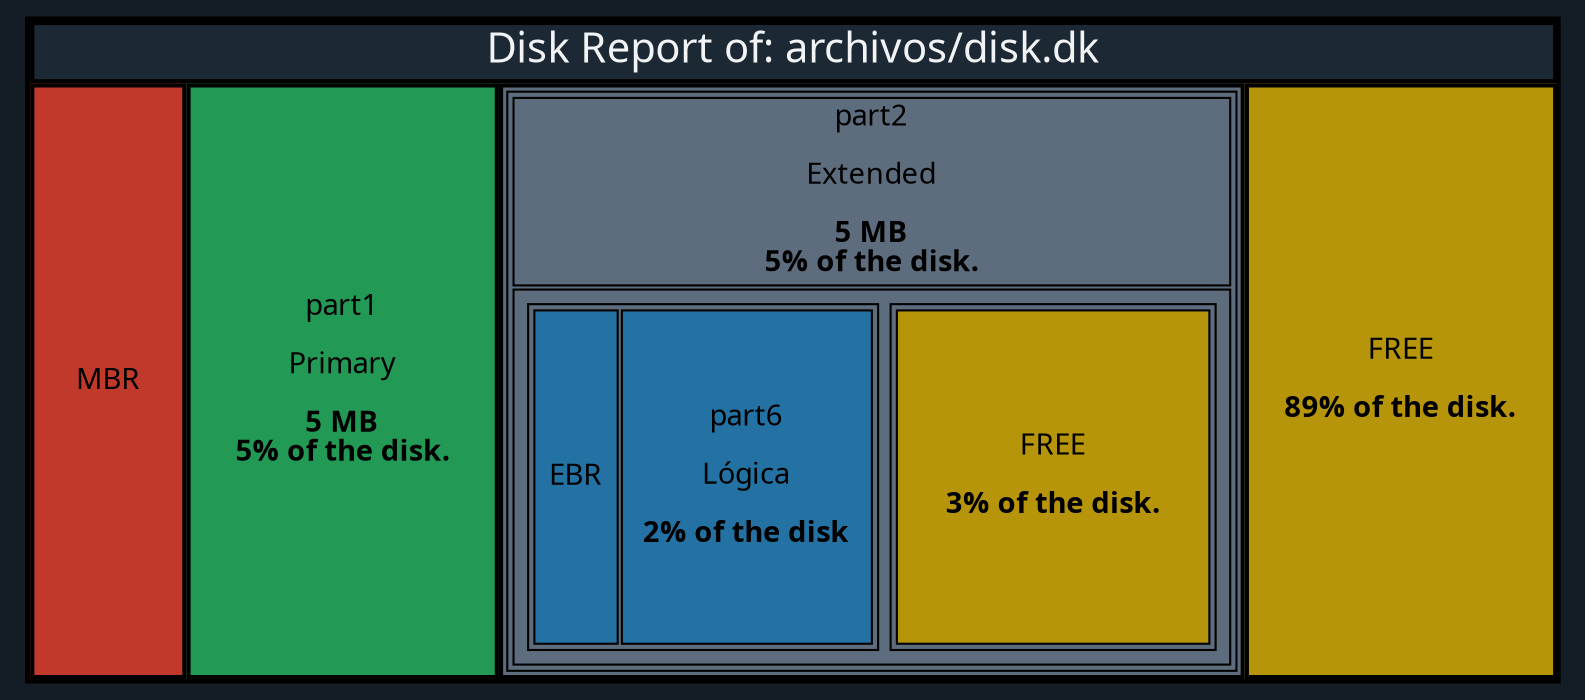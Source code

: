 digraph G {
graph[bgcolor="#141D26" margin=0]
rankdir="TB";
node [shape=plaintext fontname= "Ubuntu" fontsize="14"];
edge [style="invis"];

"Disk report" [ label = <<TABLE CELLBORDER="2" BGCOLOR="BLACK" BORDER="2" COLOR="BLACK"  CELLSPACING="0">

<TR><TD BGCOLOR="#1c2833" COLSPAN="100"><FONT POINT-SIZE="20" COLOR="#f2f3f4">Disk Report of: 	archivos/disk.dk</FONT></TD></TR><TR>

<TD HEIGHT="150" WIDTH="75" BGCOLOR="#c0392b">MBR</TD>

<TD HEIGHT="160" WIDTH="150" BGCOLOR="#229954">part1<br/><br/>Primary<br/><br/><b>5 MB</b><br/><b>5% of the disk.</b><br/></TD>
<TD HEIGHT="160" WIDTH="150" BGCOLOR="#5d6d7e"><TABLE ALIGN="LEFT"><TR><TD>part2<br/><br/>Extended<br/><br/><b>5 MB</b><br/><b>5% of the disk.</b><br/></TD>
</TR><TR>
<TD>
<TABLE BORDER="0">
<TR>
<TD><TABLE BORDER="1"><TR>
<TD HEIGHT="160" WIDTH="40" BGCOLOR="#2471a3">EBR</TD><TD HEIGHT="160" WIDTH="120" BGCOLOR="#2471a3">part6<br/><br/>Lógica<br/><br/><b>2% of the disk</b>
<br/>
</TD></TR></TABLE></TD>

<TD><TABLE BORDER="1"><TR>
<TD HEIGHT="160" WIDTH="150" BGCOLOR="#b7950b">FREE<br/><br/><b>3% of the disk.</b></TD>
</TR></TABLE></TD></TR>
</TABLE>
</TD>

</TR>
</TABLE>
</TD><TD HEIGHT="160" WIDTH="150" BGCOLOR="#b7950b">FREE<br/><br/><b>89% of the disk.</b></TD>

</TR>

</TABLE>>];
}